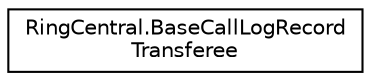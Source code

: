 digraph "Graphical Class Hierarchy"
{
 // LATEX_PDF_SIZE
  edge [fontname="Helvetica",fontsize="10",labelfontname="Helvetica",labelfontsize="10"];
  node [fontname="Helvetica",fontsize="10",shape=record];
  rankdir="LR";
  Node0 [label="RingCentral.BaseCallLogRecord\lTransferee",height=0.2,width=0.4,color="black", fillcolor="white", style="filled",URL="$classRingCentral_1_1BaseCallLogRecordTransferee.html",tooltip=" "];
}
